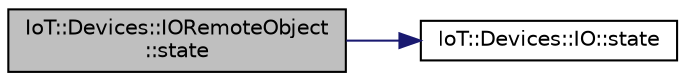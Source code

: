 digraph "IoT::Devices::IORemoteObject::state"
{
 // LATEX_PDF_SIZE
  edge [fontname="Helvetica",fontsize="10",labelfontname="Helvetica",labelfontsize="10"];
  node [fontname="Helvetica",fontsize="10",shape=record];
  rankdir="LR";
  Node1 [label="IoT::Devices::IORemoteObject\l::state",height=0.2,width=0.4,color="black", fillcolor="grey75", style="filled", fontcolor="black",tooltip=" "];
  Node1 -> Node2 [color="midnightblue",fontsize="10",style="solid",fontname="Helvetica"];
  Node2 [label="IoT::Devices::IO::state",height=0.2,width=0.4,color="black", fillcolor="white", style="filled",URL="$classIoT_1_1Devices_1_1IO.html#a32fcb43509e30487392b9d9df2820f80",tooltip="Destroys the IO."];
}
